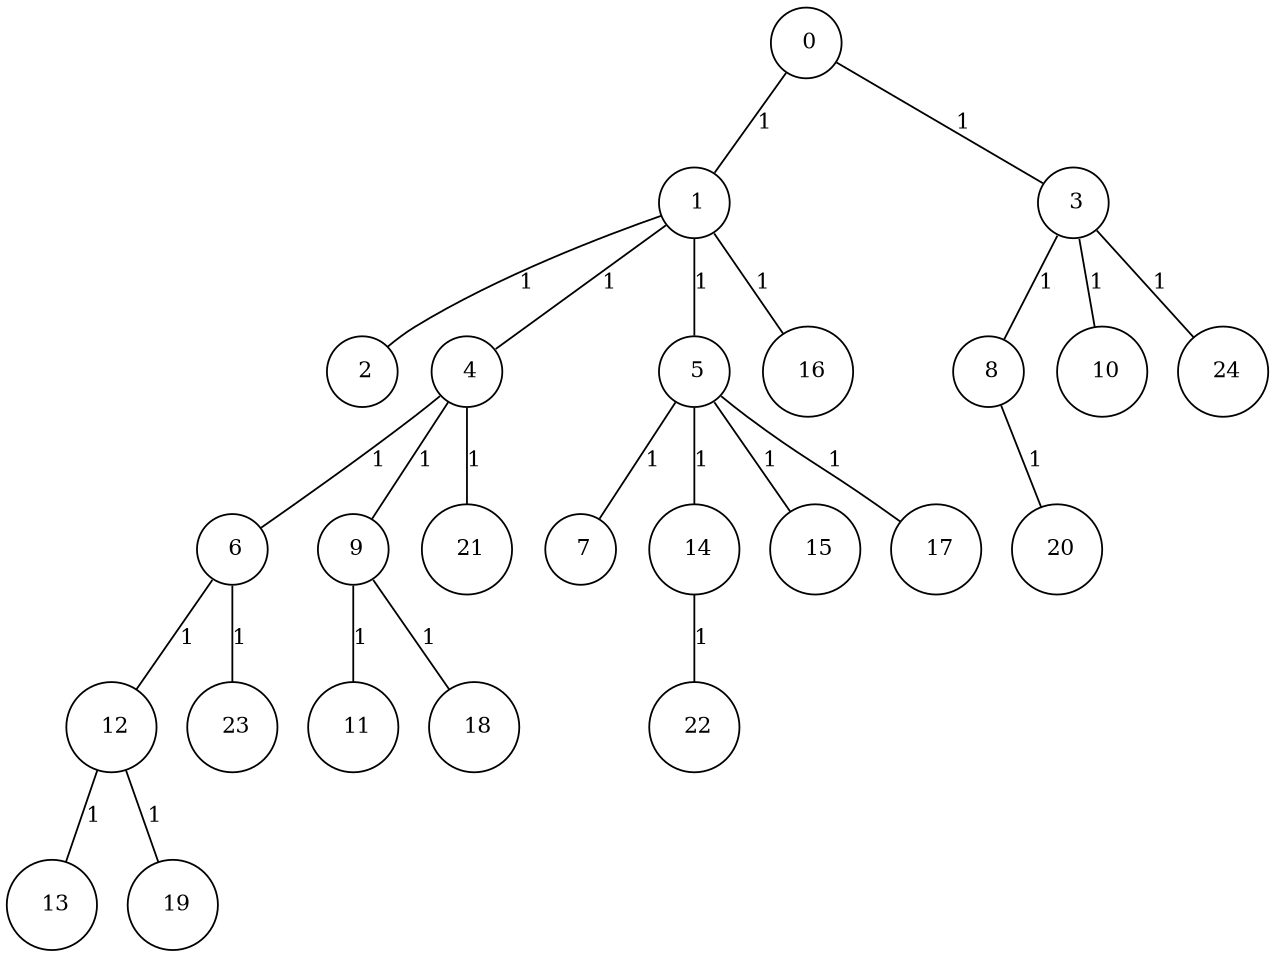 graph G {
size="8.5,11;"
ratio = "expand;"
fixedsize="true;"
overlap="scale;"
node[shape=circle,width=.12,hight=.12,fontsize=12]
edge[fontsize=12]

0[label=" 0" color=black, pos="1.3597369,0.65887103!"];
1[label=" 1" color=black, pos="0.66791935,2.918375!"];
2[label=" 2" color=black, pos="1.2605525,2.4216838!"];
3[label=" 3" color=black, pos="1.4261641,2.3449509!"];
4[label=" 4" color=black, pos="1.2480309,2.1100162!"];
5[label=" 5" color=black, pos="0.13989826,2.9604886!"];
6[label=" 6" color=black, pos="2.3597004,0.43150787!"];
7[label=" 7" color=black, pos="2.0172908,0.81358495!"];
8[label=" 8" color=black, pos="2.0329456,0.44959771!"];
9[label=" 9" color=black, pos="2.1141924,0.42584651!"];
10[label=" 10" color=black, pos="2.7023397,1.9175852!"];
11[label=" 11" color=black, pos="1.2140545,0.8070313!"];
12[label=" 12" color=black, pos="0.89854723,2.8120394!"];
13[label=" 13" color=black, pos="0.085632217,2.814122!"];
14[label=" 14" color=black, pos="2.7437838,2.0127056!"];
15[label=" 15" color=black, pos="2.6849714,2.1381021!"];
16[label=" 16" color=black, pos="0.2987465,0.41878205!"];
17[label=" 17" color=black, pos="1.9556726,2.7876839!"];
18[label=" 18" color=black, pos="0.69215882,0.78651612!"];
19[label=" 19" color=black, pos="1.9678053,1.3682988!"];
20[label=" 20" color=black, pos="0.51059495,0.90479798!"];
21[label=" 21" color=black, pos="2.9528661,2.0415598!"];
22[label=" 22" color=black, pos="1.9645498,0.45772442!"];
23[label=" 23" color=black, pos="2.8805559,1.3674383!"];
24[label=" 24" color=black, pos="1.1835264,1.5922413!"];
0--1[label="1"]
0--3[label="1"]
1--2[label="1"]
1--4[label="1"]
1--5[label="1"]
1--16[label="1"]
3--8[label="1"]
3--10[label="1"]
3--24[label="1"]
4--6[label="1"]
4--9[label="1"]
4--21[label="1"]
5--7[label="1"]
5--14[label="1"]
5--15[label="1"]
5--17[label="1"]
6--12[label="1"]
6--23[label="1"]
8--20[label="1"]
9--11[label="1"]
9--18[label="1"]
12--13[label="1"]
12--19[label="1"]
14--22[label="1"]

}
